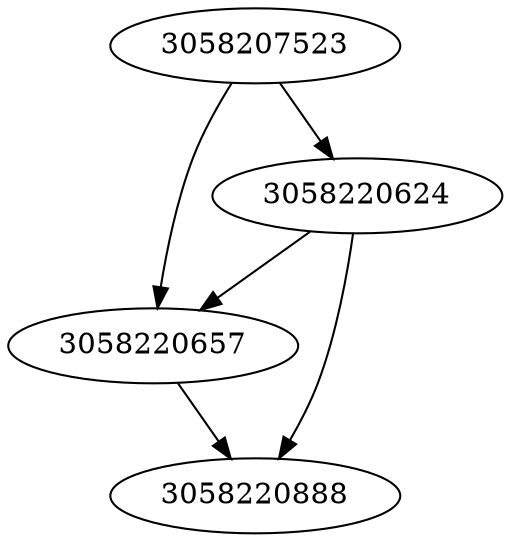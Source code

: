 strict digraph  {
3058220888;
3058220657;
3058207523;
3058220624;
3058220657 -> 3058220888;
3058207523 -> 3058220624;
3058207523 -> 3058220657;
3058220624 -> 3058220888;
3058220624 -> 3058220657;
}
